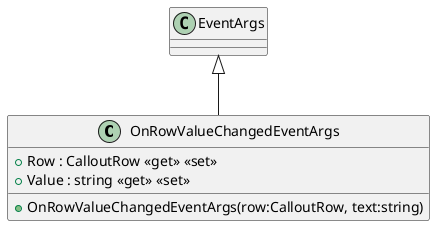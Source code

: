 @startuml
class OnRowValueChangedEventArgs {
    + OnRowValueChangedEventArgs(row:CalloutRow, text:string)
    + Row : CalloutRow <<get>> <<set>>
    + Value : string <<get>> <<set>>
}
EventArgs <|-- OnRowValueChangedEventArgs
@enduml
